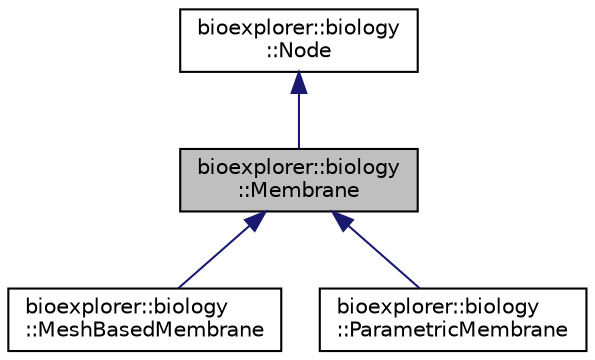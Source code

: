 digraph "bioexplorer::biology::Membrane"
{
 // LATEX_PDF_SIZE
  edge [fontname="Helvetica",fontsize="10",labelfontname="Helvetica",labelfontsize="10"];
  node [fontname="Helvetica",fontsize="10",shape=record];
  Node1 [label="bioexplorer::biology\l::Membrane",height=0.2,width=0.4,color="black", fillcolor="grey75", style="filled", fontcolor="black",tooltip="A Membrane object implements a 3D structure of a given shape, but with a surface composed of instance..."];
  Node2 -> Node1 [dir="back",color="midnightblue",fontsize="10",style="solid",fontname="Helvetica"];
  Node2 [label="bioexplorer::biology\l::Node",height=0.2,width=0.4,color="black", fillcolor="white", style="filled",URL="$de/dc0/classbioexplorer_1_1biology_1_1Node.html",tooltip="The Node class."];
  Node1 -> Node3 [dir="back",color="midnightblue",fontsize="10",style="solid",fontname="Helvetica"];
  Node3 [label="bioexplorer::biology\l::MeshBasedMembrane",height=0.2,width=0.4,color="black", fillcolor="white", style="filled",URL="$d5/d80/classbioexplorer_1_1biology_1_1MeshBasedMembrane.html",tooltip="A MeshBasedMembrane object implements a 3D structure that has the shape of a given OBJ Mesh,..."];
  Node1 -> Node4 [dir="back",color="midnightblue",fontsize="10",style="solid",fontname="Helvetica"];
  Node4 [label="bioexplorer::biology\l::ParametricMembrane",height=0.2,width=0.4,color="black", fillcolor="white", style="filled",URL="$dd/dc5/classbioexplorer_1_1biology_1_1ParametricMembrane.html",tooltip="A Membrane object implements a 3D structure of a given shape, but with a surface composed of instance..."];
}
